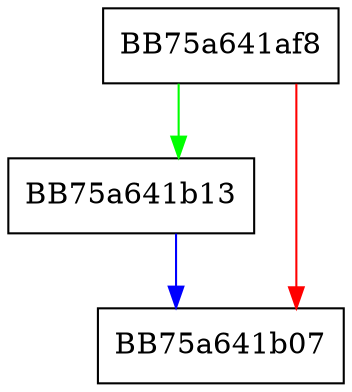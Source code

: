 digraph clear {
  node [shape="box"];
  graph [splines=ortho];
  BB75a641af8 -> BB75a641b13 [color="green"];
  BB75a641af8 -> BB75a641b07 [color="red"];
  BB75a641b13 -> BB75a641b07 [color="blue"];
}